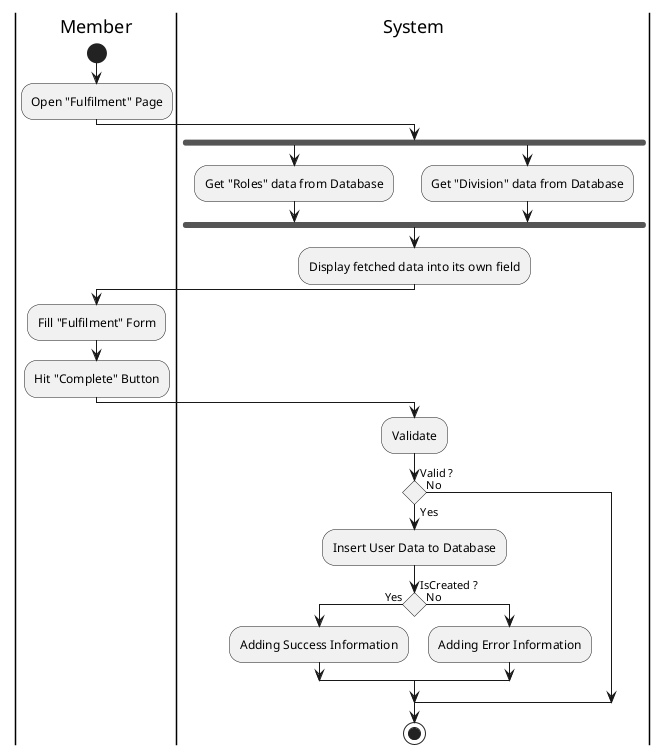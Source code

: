 @startuml Register

skinparam ConditionEndStyle hline
skinparam conditionStyle diamond
skinparam Monochrome true
skinparam Shadowing false

|Member|
start
:Open "Fulfilment" Page;


|System|
fork
    :Get "Roles" data from Database;
forkagain
    :Get "Division" data from Database;
endfork
:Display fetched data into its own field;

|Member|
:Fill "Fulfilment" Form;
:Hit "Complete" Button;

|System|
:Validate;

if (Valid ?) then (Yes)
    :Insert User Data to Database;
    if (IsCreated ?) then (Yes)
        :Adding Success Information;
    else (No)
        :Adding Error Information;
    endif
else (No)
endif
stop

@enduml